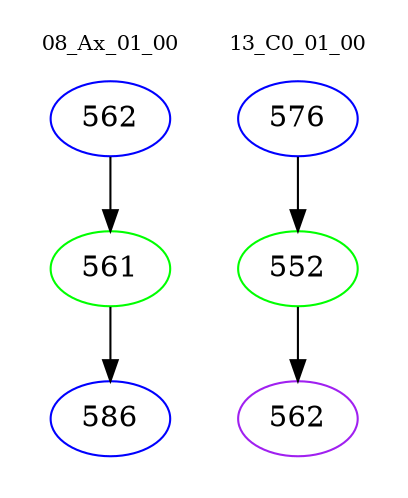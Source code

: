 digraph{
subgraph cluster_0 {
color = white
label = "08_Ax_01_00";
fontsize=10;
T0_562 [label="562", color="blue"]
T0_562 -> T0_561 [color="black"]
T0_561 [label="561", color="green"]
T0_561 -> T0_586 [color="black"]
T0_586 [label="586", color="blue"]
}
subgraph cluster_1 {
color = white
label = "13_C0_01_00";
fontsize=10;
T1_576 [label="576", color="blue"]
T1_576 -> T1_552 [color="black"]
T1_552 [label="552", color="green"]
T1_552 -> T1_562 [color="black"]
T1_562 [label="562", color="purple"]
}
}
